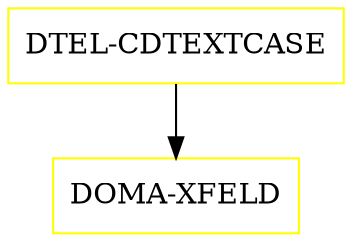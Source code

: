 digraph G {
  "DTEL-CDTEXTCASE" [shape=box,color=yellow];
  "DOMA-XFELD" [shape=box,color=yellow,URL="./DOMA_XFELD.html"];
  "DTEL-CDTEXTCASE" -> "DOMA-XFELD";
}
